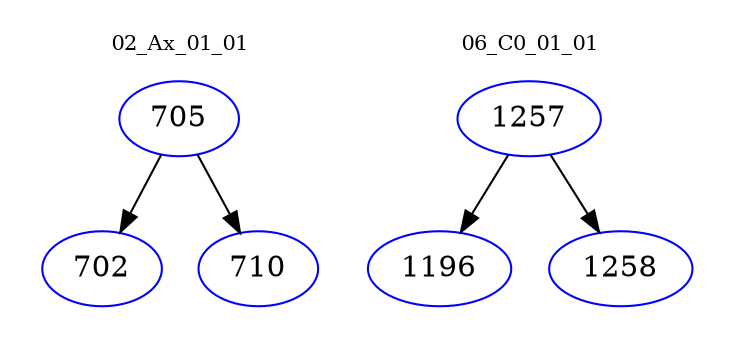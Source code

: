 digraph{
subgraph cluster_0 {
color = white
label = "02_Ax_01_01";
fontsize=10;
T0_705 [label="705", color="blue"]
T0_705 -> T0_702 [color="black"]
T0_702 [label="702", color="blue"]
T0_705 -> T0_710 [color="black"]
T0_710 [label="710", color="blue"]
}
subgraph cluster_1 {
color = white
label = "06_C0_01_01";
fontsize=10;
T1_1257 [label="1257", color="blue"]
T1_1257 -> T1_1196 [color="black"]
T1_1196 [label="1196", color="blue"]
T1_1257 -> T1_1258 [color="black"]
T1_1258 [label="1258", color="blue"]
}
}
